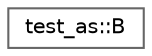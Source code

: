digraph "类继承关系图"
{
 // LATEX_PDF_SIZE
  bgcolor="transparent";
  edge [fontname=Helvetica,fontsize=10,labelfontname=Helvetica,labelfontsize=10];
  node [fontname=Helvetica,fontsize=10,shape=box,height=0.2,width=0.4];
  rankdir="LR";
  Node0 [id="Node000000",label="test_as::B",height=0.2,width=0.4,color="grey40", fillcolor="white", style="filled",URL="$structtest__as_1_1_b.html",tooltip=" "];
}
